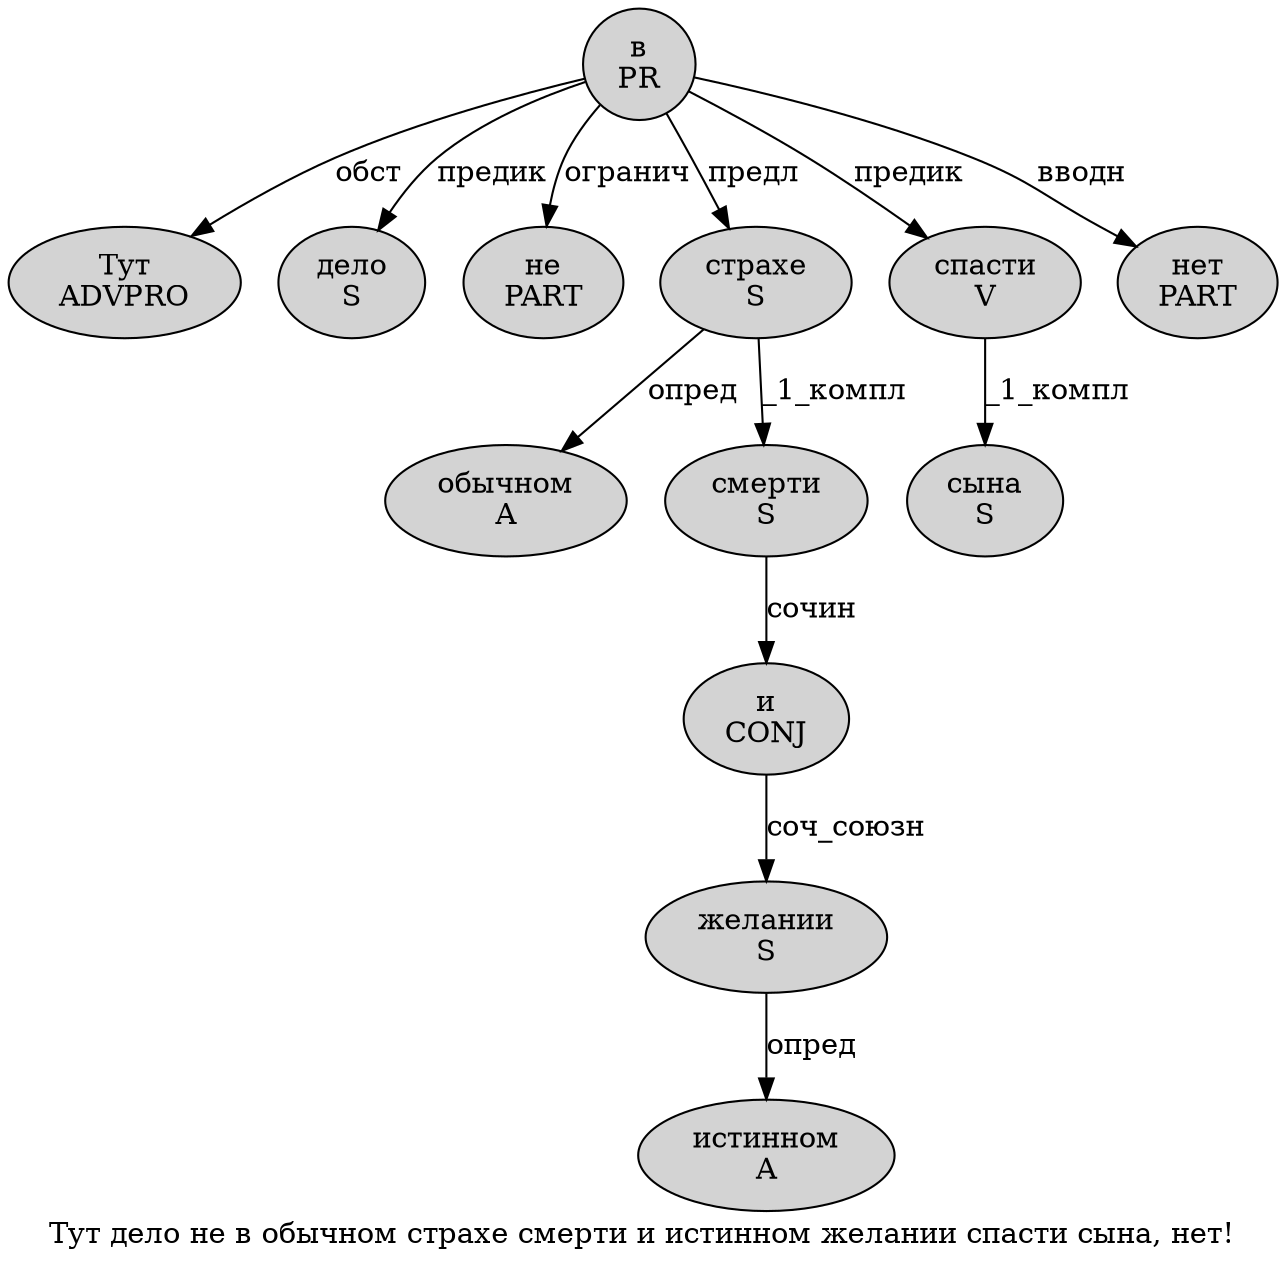 digraph SENTENCE_1751 {
	graph [label="Тут дело не в обычном страхе смерти и истинном желании спасти сына, нет!"]
	node [style=filled]
		0 [label="Тут
ADVPRO" color="" fillcolor=lightgray penwidth=1 shape=ellipse]
		1 [label="дело
S" color="" fillcolor=lightgray penwidth=1 shape=ellipse]
		2 [label="не
PART" color="" fillcolor=lightgray penwidth=1 shape=ellipse]
		3 [label="в
PR" color="" fillcolor=lightgray penwidth=1 shape=ellipse]
		4 [label="обычном
A" color="" fillcolor=lightgray penwidth=1 shape=ellipse]
		5 [label="страхе
S" color="" fillcolor=lightgray penwidth=1 shape=ellipse]
		6 [label="смерти
S" color="" fillcolor=lightgray penwidth=1 shape=ellipse]
		7 [label="и
CONJ" color="" fillcolor=lightgray penwidth=1 shape=ellipse]
		8 [label="истинном
A" color="" fillcolor=lightgray penwidth=1 shape=ellipse]
		9 [label="желании
S" color="" fillcolor=lightgray penwidth=1 shape=ellipse]
		10 [label="спасти
V" color="" fillcolor=lightgray penwidth=1 shape=ellipse]
		11 [label="сына
S" color="" fillcolor=lightgray penwidth=1 shape=ellipse]
		13 [label="нет
PART" color="" fillcolor=lightgray penwidth=1 shape=ellipse]
			3 -> 0 [label="обст"]
			3 -> 1 [label="предик"]
			3 -> 2 [label="огранич"]
			3 -> 5 [label="предл"]
			3 -> 10 [label="предик"]
			3 -> 13 [label="вводн"]
			6 -> 7 [label="сочин"]
			7 -> 9 [label="соч_союзн"]
			5 -> 4 [label="опред"]
			5 -> 6 [label="_1_компл"]
			10 -> 11 [label="_1_компл"]
			9 -> 8 [label="опред"]
}